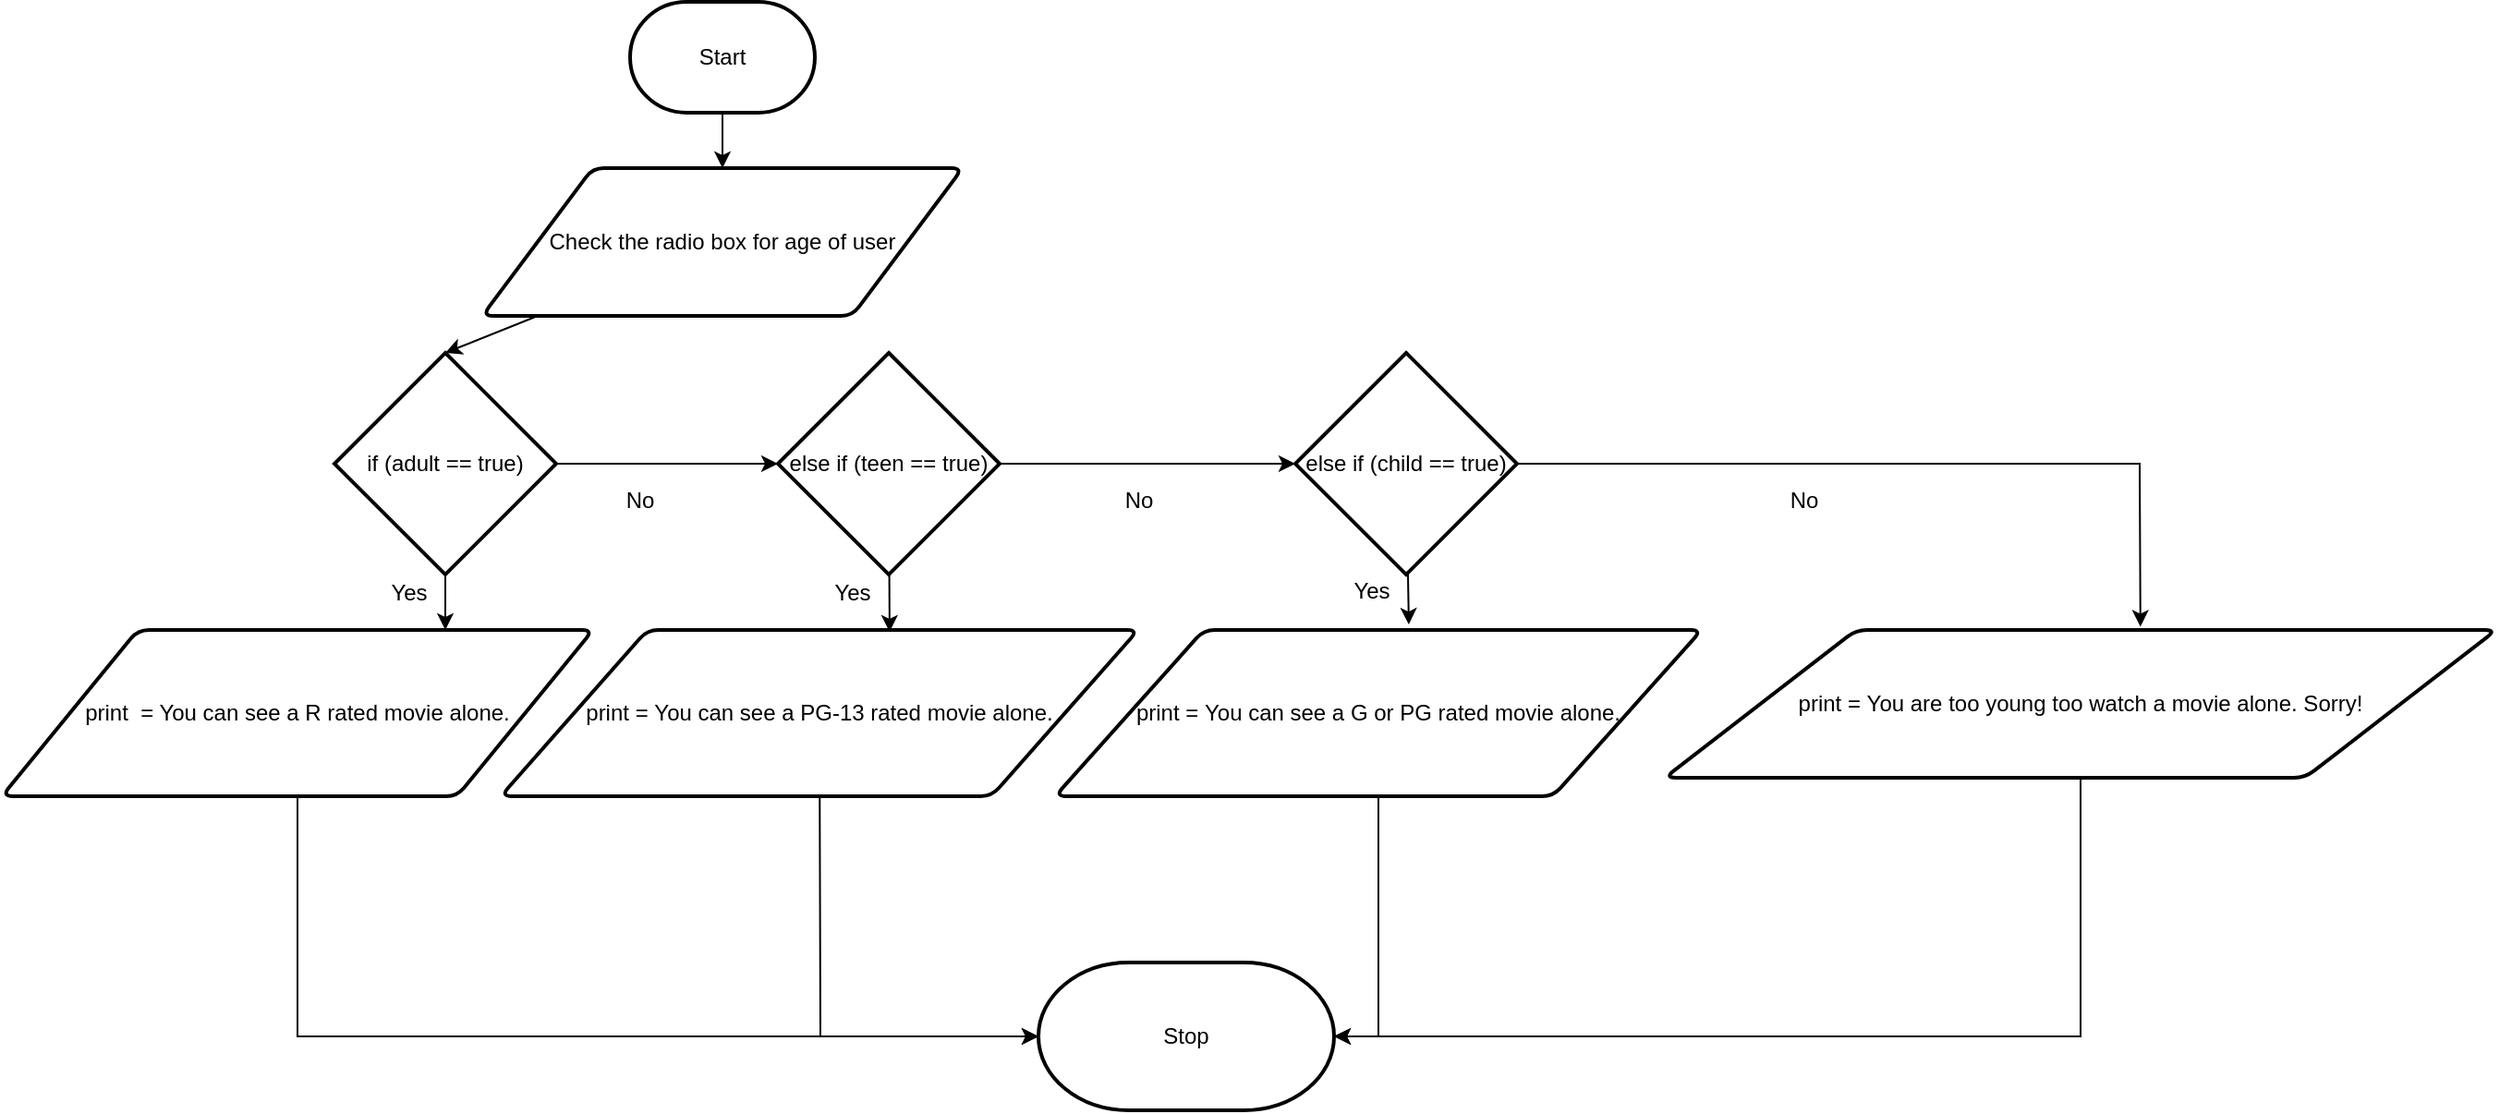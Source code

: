 <mxfile>
    <diagram id="GInHtZuMB5CcCfA9ihm7" name="Page-1">
        <mxGraphModel dx="1809" dy="736" grid="1" gridSize="10" guides="1" tooltips="1" connect="1" arrows="1" fold="1" page="1" pageScale="1" pageWidth="850" pageHeight="1100" math="0" shadow="0">
            <root>
                <mxCell id="0"/>
                <mxCell id="1" parent="0"/>
                <mxCell id="7" style="edgeStyle=none;html=1;" parent="1" source="2" target="3" edge="1">
                    <mxGeometry relative="1" as="geometry"/>
                </mxCell>
                <mxCell id="2" value="Start" style="strokeWidth=2;html=1;shape=mxgraph.flowchart.terminator;whiteSpace=wrap;" parent="1" vertex="1">
                    <mxGeometry x="300" y="260" width="100" height="60" as="geometry"/>
                </mxCell>
                <mxCell id="13" style="edgeStyle=none;html=1;entryX=0.5;entryY=0;entryDx=0;entryDy=0;entryPerimeter=0;" parent="1" source="3" target="10" edge="1">
                    <mxGeometry relative="1" as="geometry"/>
                </mxCell>
                <mxCell id="3" value="Check the radio box for age of user" style="shape=parallelogram;html=1;strokeWidth=2;perimeter=parallelogramPerimeter;whiteSpace=wrap;rounded=1;arcSize=12;size=0.23;" parent="1" vertex="1">
                    <mxGeometry x="220" y="350" width="260" height="80" as="geometry"/>
                </mxCell>
                <mxCell id="15" style="edgeStyle=none;html=1;entryX=0;entryY=0.5;entryDx=0;entryDy=0;entryPerimeter=0;" parent="1" source="10" target="14" edge="1">
                    <mxGeometry relative="1" as="geometry"/>
                </mxCell>
                <mxCell id="16" style="edgeStyle=none;html=1;entryX=0.75;entryY=0;entryDx=0;entryDy=0;" parent="1" source="10" target="11" edge="1">
                    <mxGeometry relative="1" as="geometry"/>
                </mxCell>
                <mxCell id="10" value="if (adult == true)" style="strokeWidth=2;html=1;shape=mxgraph.flowchart.decision;whiteSpace=wrap;" parent="1" vertex="1">
                    <mxGeometry x="140" y="450" width="120" height="120" as="geometry"/>
                </mxCell>
                <mxCell id="41" style="edgeStyle=none;html=1;entryX=0;entryY=0.5;entryDx=0;entryDy=0;entryPerimeter=0;rounded=0;" parent="1" source="11" target="40" edge="1">
                    <mxGeometry relative="1" as="geometry">
                        <Array as="points">
                            <mxPoint x="120" y="820"/>
                        </Array>
                    </mxGeometry>
                </mxCell>
                <mxCell id="11" value="print&amp;nbsp; = You can see a R rated movie alone." style="shape=parallelogram;html=1;strokeWidth=2;perimeter=parallelogramPerimeter;whiteSpace=wrap;rounded=1;arcSize=12;size=0.23;" parent="1" vertex="1">
                    <mxGeometry x="-40" y="600" width="320" height="90" as="geometry"/>
                </mxCell>
                <mxCell id="22" style="edgeStyle=none;html=1;entryX=0.61;entryY=0.011;entryDx=0;entryDy=0;entryPerimeter=0;" parent="1" source="14" target="17" edge="1">
                    <mxGeometry relative="1" as="geometry"/>
                </mxCell>
                <mxCell id="24" style="edgeStyle=none;html=1;entryX=0;entryY=0.5;entryDx=0;entryDy=0;entryPerimeter=0;" parent="1" source="14" target="21" edge="1">
                    <mxGeometry relative="1" as="geometry"/>
                </mxCell>
                <mxCell id="14" value="else if (teen == true)" style="strokeWidth=2;html=1;shape=mxgraph.flowchart.decision;whiteSpace=wrap;" parent="1" vertex="1">
                    <mxGeometry x="380" y="450" width="120" height="120" as="geometry"/>
                </mxCell>
                <mxCell id="43" style="edgeStyle=none;rounded=0;html=1;entryX=0;entryY=0.5;entryDx=0;entryDy=0;entryPerimeter=0;" parent="1" source="17" target="40" edge="1">
                    <mxGeometry relative="1" as="geometry">
                        <Array as="points">
                            <mxPoint x="403" y="820"/>
                        </Array>
                    </mxGeometry>
                </mxCell>
                <mxCell id="17" value="print =&amp;nbsp;You can see a PG-13 rated movie alone." style="shape=parallelogram;html=1;strokeWidth=2;perimeter=parallelogramPerimeter;whiteSpace=wrap;rounded=1;arcSize=12;size=0.23;" parent="1" vertex="1">
                    <mxGeometry x="230" y="600" width="345" height="90" as="geometry"/>
                </mxCell>
                <mxCell id="28" style="edgeStyle=none;html=1;entryX=0.547;entryY=-0.033;entryDx=0;entryDy=0;entryPerimeter=0;" parent="1" source="21" target="25" edge="1">
                    <mxGeometry relative="1" as="geometry"/>
                </mxCell>
                <mxCell id="30" style="edgeStyle=none;html=1;entryX=0.572;entryY=-0.022;entryDx=0;entryDy=0;entryPerimeter=0;rounded=0;" parent="1" source="21" target="31" edge="1">
                    <mxGeometry relative="1" as="geometry">
                        <mxPoint x="930" y="510" as="targetPoint"/>
                        <Array as="points">
                            <mxPoint x="1117" y="510"/>
                        </Array>
                    </mxGeometry>
                </mxCell>
                <mxCell id="21" value="else if (child == true)" style="strokeWidth=2;html=1;shape=mxgraph.flowchart.decision;whiteSpace=wrap;" parent="1" vertex="1">
                    <mxGeometry x="660" y="450" width="120" height="120" as="geometry"/>
                </mxCell>
                <mxCell id="44" style="edgeStyle=none;rounded=0;html=1;entryX=1;entryY=0.5;entryDx=0;entryDy=0;entryPerimeter=0;" parent="1" source="25" target="40" edge="1">
                    <mxGeometry relative="1" as="geometry">
                        <mxPoint x="705" y="820" as="targetPoint"/>
                        <Array as="points">
                            <mxPoint x="705" y="820"/>
                        </Array>
                    </mxGeometry>
                </mxCell>
                <mxCell id="25" value="print =&amp;nbsp;You can see a G or PG rated movie alone." style="shape=parallelogram;html=1;strokeWidth=2;perimeter=parallelogramPerimeter;whiteSpace=wrap;rounded=1;arcSize=12;size=0.23;" parent="1" vertex="1">
                    <mxGeometry x="530" y="600" width="350" height="90" as="geometry"/>
                </mxCell>
                <mxCell id="45" style="edgeStyle=none;rounded=0;html=1;entryX=1;entryY=0.5;entryDx=0;entryDy=0;entryPerimeter=0;" parent="1" source="31" target="40" edge="1">
                    <mxGeometry relative="1" as="geometry">
                        <Array as="points">
                            <mxPoint x="1085" y="820"/>
                        </Array>
                    </mxGeometry>
                </mxCell>
                <mxCell id="31" value="print =&amp;nbsp;You are too young too watch a movie alone. Sorry!" style="shape=parallelogram;html=1;strokeWidth=2;perimeter=parallelogramPerimeter;whiteSpace=wrap;rounded=1;arcSize=12;size=0.23;" parent="1" vertex="1">
                    <mxGeometry x="860" y="600" width="450" height="80" as="geometry"/>
                </mxCell>
                <mxCell id="33" value="Yes" style="text;html=1;resizable=0;autosize=1;align=center;verticalAlign=middle;points=[];fillColor=none;strokeColor=none;rounded=0;" parent="1" vertex="1">
                    <mxGeometry x="681" y="569" width="40" height="20" as="geometry"/>
                </mxCell>
                <mxCell id="34" value="Yes" style="text;html=1;resizable=0;autosize=1;align=center;verticalAlign=middle;points=[];fillColor=none;strokeColor=none;rounded=0;" parent="1" vertex="1">
                    <mxGeometry x="160" y="570" width="40" height="20" as="geometry"/>
                </mxCell>
                <mxCell id="35" value="Yes" style="text;html=1;resizable=0;autosize=1;align=center;verticalAlign=middle;points=[];fillColor=none;strokeColor=none;rounded=0;" parent="1" vertex="1">
                    <mxGeometry x="400" y="570" width="40" height="20" as="geometry"/>
                </mxCell>
                <mxCell id="37" value="No" style="text;html=1;resizable=0;autosize=1;align=center;verticalAlign=middle;points=[];fillColor=none;strokeColor=none;rounded=0;" parent="1" vertex="1">
                    <mxGeometry x="920" y="520" width="30" height="20" as="geometry"/>
                </mxCell>
                <mxCell id="38" value="No" style="text;html=1;resizable=0;autosize=1;align=center;verticalAlign=middle;points=[];fillColor=none;strokeColor=none;rounded=0;" parent="1" vertex="1">
                    <mxGeometry x="560" y="520" width="30" height="20" as="geometry"/>
                </mxCell>
                <mxCell id="39" value="No" style="text;html=1;resizable=0;autosize=1;align=center;verticalAlign=middle;points=[];fillColor=none;strokeColor=none;rounded=0;" parent="1" vertex="1">
                    <mxGeometry x="290" y="520" width="30" height="20" as="geometry"/>
                </mxCell>
                <mxCell id="40" value="Stop" style="strokeWidth=2;html=1;shape=mxgraph.flowchart.terminator;whiteSpace=wrap;" parent="1" vertex="1">
                    <mxGeometry x="521" y="780" width="160" height="80" as="geometry"/>
                </mxCell>
            </root>
        </mxGraphModel>
    </diagram>
</mxfile>